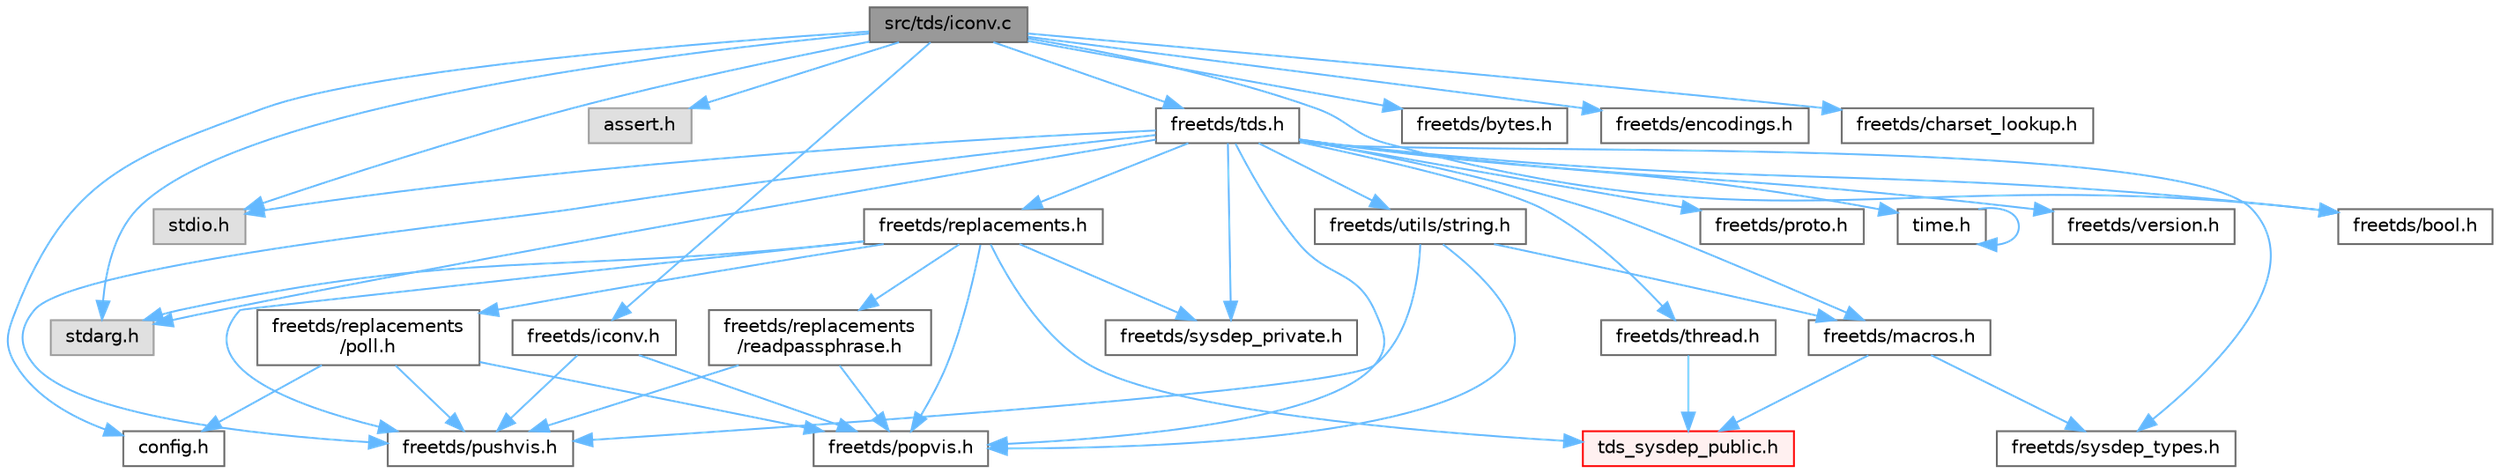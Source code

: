 digraph "src/tds/iconv.c"
{
 // LATEX_PDF_SIZE
  bgcolor="transparent";
  edge [fontname=Helvetica,fontsize=10,labelfontname=Helvetica,labelfontsize=10];
  node [fontname=Helvetica,fontsize=10,shape=box,height=0.2,width=0.4];
  Node1 [id="Node000001",label="src/tds/iconv.c",height=0.2,width=0.4,color="gray40", fillcolor="grey60", style="filled", fontcolor="black",tooltip="Handle character conversions to/from server."];
  Node1 -> Node2 [id="edge1_Node000001_Node000002",color="steelblue1",style="solid",tooltip=" "];
  Node2 [id="Node000002",label="config.h",height=0.2,width=0.4,color="grey40", fillcolor="white", style="filled",URL="$a00521_source.html",tooltip=" "];
  Node1 -> Node3 [id="edge2_Node000001_Node000003",color="steelblue1",style="solid",tooltip=" "];
  Node3 [id="Node000003",label="stdarg.h",height=0.2,width=0.4,color="grey60", fillcolor="#E0E0E0", style="filled",tooltip=" "];
  Node1 -> Node4 [id="edge3_Node000001_Node000004",color="steelblue1",style="solid",tooltip=" "];
  Node4 [id="Node000004",label="stdio.h",height=0.2,width=0.4,color="grey60", fillcolor="#E0E0E0", style="filled",tooltip=" "];
  Node1 -> Node5 [id="edge4_Node000001_Node000005",color="steelblue1",style="solid",tooltip=" "];
  Node5 [id="Node000005",label="assert.h",height=0.2,width=0.4,color="grey60", fillcolor="#E0E0E0", style="filled",tooltip=" "];
  Node1 -> Node6 [id="edge5_Node000001_Node000006",color="steelblue1",style="solid",tooltip=" "];
  Node6 [id="Node000006",label="freetds/tds.h",height=0.2,width=0.4,color="grey40", fillcolor="white", style="filled",URL="$a00422.html",tooltip="Main include file for libtds."];
  Node6 -> Node3 [id="edge6_Node000006_Node000003",color="steelblue1",style="solid",tooltip=" "];
  Node6 -> Node4 [id="edge7_Node000006_Node000004",color="steelblue1",style="solid",tooltip=" "];
  Node6 -> Node7 [id="edge8_Node000006_Node000007",color="steelblue1",style="solid",tooltip=" "];
  Node7 [id="Node000007",label="time.h",height=0.2,width=0.4,color="grey40", fillcolor="white", style="filled",URL="$a00434_source.html",tooltip=" "];
  Node7 -> Node7 [id="edge9_Node000007_Node000007",color="steelblue1",style="solid",tooltip=" "];
  Node6 -> Node8 [id="edge10_Node000006_Node000008",color="steelblue1",style="solid",tooltip=" "];
  Node8 [id="Node000008",label="freetds/version.h",height=0.2,width=0.4,color="grey40", fillcolor="white", style="filled",URL="$a00485_source.html",tooltip=" "];
  Node6 -> Node9 [id="edge11_Node000006_Node000009",color="steelblue1",style="solid",tooltip=" "];
  Node9 [id="Node000009",label="freetds/sysdep_private.h",height=0.2,width=0.4,color="grey40", fillcolor="white", style="filled",URL="$a00425_source.html",tooltip=" "];
  Node6 -> Node10 [id="edge12_Node000006_Node000010",color="steelblue1",style="solid",tooltip=" "];
  Node10 [id="Node000010",label="freetds/sysdep_types.h",height=0.2,width=0.4,color="grey40", fillcolor="white", style="filled",URL="$a00491_source.html",tooltip=" "];
  Node6 -> Node11 [id="edge13_Node000006_Node000011",color="steelblue1",style="solid",tooltip=" "];
  Node11 [id="Node000011",label="freetds/thread.h",height=0.2,width=0.4,color="grey40", fillcolor="white", style="filled",URL="$a00428_source.html",tooltip=" "];
  Node11 -> Node12 [id="edge14_Node000011_Node000012",color="steelblue1",style="solid",tooltip=" "];
  Node12 [id="Node000012",label="tds_sysdep_public.h",height=0.2,width=0.4,color="red", fillcolor="#FFF0F0", style="filled",URL="$a00530_source.html",tooltip=" "];
  Node6 -> Node14 [id="edge15_Node000006_Node000014",color="steelblue1",style="solid",tooltip=" "];
  Node14 [id="Node000014",label="freetds/bool.h",height=0.2,width=0.4,color="grey40", fillcolor="white", style="filled",URL="$a00440_source.html",tooltip=" "];
  Node6 -> Node15 [id="edge16_Node000006_Node000015",color="steelblue1",style="solid",tooltip=" "];
  Node15 [id="Node000015",label="freetds/macros.h",height=0.2,width=0.4,color="grey40", fillcolor="white", style="filled",URL="$a00446_source.html",tooltip=" "];
  Node15 -> Node12 [id="edge17_Node000015_Node000012",color="steelblue1",style="solid",tooltip=" "];
  Node15 -> Node10 [id="edge18_Node000015_Node000010",color="steelblue1",style="solid",tooltip=" "];
  Node6 -> Node16 [id="edge19_Node000006_Node000016",color="steelblue1",style="solid",tooltip=" "];
  Node16 [id="Node000016",label="freetds/utils/string.h",height=0.2,width=0.4,color="grey40", fillcolor="white", style="filled",URL="$a00479_source.html",tooltip=" "];
  Node16 -> Node15 [id="edge20_Node000016_Node000015",color="steelblue1",style="solid",tooltip=" "];
  Node16 -> Node17 [id="edge21_Node000016_Node000017",color="steelblue1",style="solid",tooltip=" "];
  Node17 [id="Node000017",label="freetds/pushvis.h",height=0.2,width=0.4,color="grey40", fillcolor="white", style="filled",URL="$a00413_source.html",tooltip=" "];
  Node16 -> Node18 [id="edge22_Node000016_Node000018",color="steelblue1",style="solid",tooltip=" "];
  Node18 [id="Node000018",label="freetds/popvis.h",height=0.2,width=0.4,color="grey40", fillcolor="white", style="filled",URL="$a00407_source.html",tooltip=" "];
  Node6 -> Node19 [id="edge23_Node000006_Node000019",color="steelblue1",style="solid",tooltip=" "];
  Node19 [id="Node000019",label="freetds/replacements.h",height=0.2,width=0.4,color="grey40", fillcolor="white", style="filled",URL="$a00494_source.html",tooltip=" "];
  Node19 -> Node3 [id="edge24_Node000019_Node000003",color="steelblue1",style="solid",tooltip=" "];
  Node19 -> Node12 [id="edge25_Node000019_Node000012",color="steelblue1",style="solid",tooltip=" "];
  Node19 -> Node9 [id="edge26_Node000019_Node000009",color="steelblue1",style="solid",tooltip=" "];
  Node19 -> Node20 [id="edge27_Node000019_Node000020",color="steelblue1",style="solid",tooltip=" "];
  Node20 [id="Node000020",label="freetds/replacements\l/readpassphrase.h",height=0.2,width=0.4,color="grey40", fillcolor="white", style="filled",URL="$a00500_source.html",tooltip=" "];
  Node20 -> Node17 [id="edge28_Node000020_Node000017",color="steelblue1",style="solid",tooltip=" "];
  Node20 -> Node18 [id="edge29_Node000020_Node000018",color="steelblue1",style="solid",tooltip=" "];
  Node19 -> Node21 [id="edge30_Node000019_Node000021",color="steelblue1",style="solid",tooltip=" "];
  Node21 [id="Node000021",label="freetds/replacements\l/poll.h",height=0.2,width=0.4,color="grey40", fillcolor="white", style="filled",URL="$a00497.html",tooltip="Provide poll call where missing."];
  Node21 -> Node2 [id="edge31_Node000021_Node000002",color="steelblue1",style="solid",tooltip=" "];
  Node21 -> Node17 [id="edge32_Node000021_Node000017",color="steelblue1",style="solid",tooltip=" "];
  Node21 -> Node18 [id="edge33_Node000021_Node000018",color="steelblue1",style="solid",tooltip=" "];
  Node19 -> Node17 [id="edge34_Node000019_Node000017",color="steelblue1",style="solid",tooltip=" "];
  Node19 -> Node18 [id="edge35_Node000019_Node000018",color="steelblue1",style="solid",tooltip=" "];
  Node6 -> Node17 [id="edge36_Node000006_Node000017",color="steelblue1",style="solid",tooltip=" "];
  Node6 -> Node22 [id="edge37_Node000006_Node000022",color="steelblue1",style="solid",tooltip=" "];
  Node22 [id="Node000022",label="freetds/proto.h",height=0.2,width=0.4,color="grey40", fillcolor="white", style="filled",URL="$a00410_source.html",tooltip=" "];
  Node6 -> Node18 [id="edge38_Node000006_Node000018",color="steelblue1",style="solid",tooltip=" "];
  Node1 -> Node23 [id="edge39_Node000001_Node000023",color="steelblue1",style="solid",tooltip=" "];
  Node23 [id="Node000023",label="freetds/iconv.h",height=0.2,width=0.4,color="grey40", fillcolor="white", style="filled",URL="$a00401_source.html",tooltip=" "];
  Node23 -> Node17 [id="edge40_Node000023_Node000017",color="steelblue1",style="solid",tooltip=" "];
  Node23 -> Node18 [id="edge41_Node000023_Node000018",color="steelblue1",style="solid",tooltip=" "];
  Node1 -> Node14 [id="edge42_Node000001_Node000014",color="steelblue1",style="solid",tooltip=" "];
  Node1 -> Node24 [id="edge43_Node000001_Node000024",color="steelblue1",style="solid",tooltip=" "];
  Node24 [id="Node000024",label="freetds/bytes.h",height=0.2,width=0.4,color="grey40", fillcolor="white", style="filled",URL="$a00386_source.html",tooltip=" "];
  Node1 -> Node25 [id="edge44_Node000001_Node000025",color="steelblue1",style="solid",tooltip=" "];
  Node25 [id="Node000025",label="freetds/encodings.h",height=0.2,width=0.4,color="grey40", fillcolor="white", style="filled",URL="$a00506_source.html",tooltip=" "];
  Node1 -> Node26 [id="edge45_Node000001_Node000026",color="steelblue1",style="solid",tooltip=" "];
  Node26 [id="Node000026",label="freetds/charset_lookup.h",height=0.2,width=0.4,color="grey40", fillcolor="white", style="filled",URL="$a00503_source.html",tooltip=" "];
}
